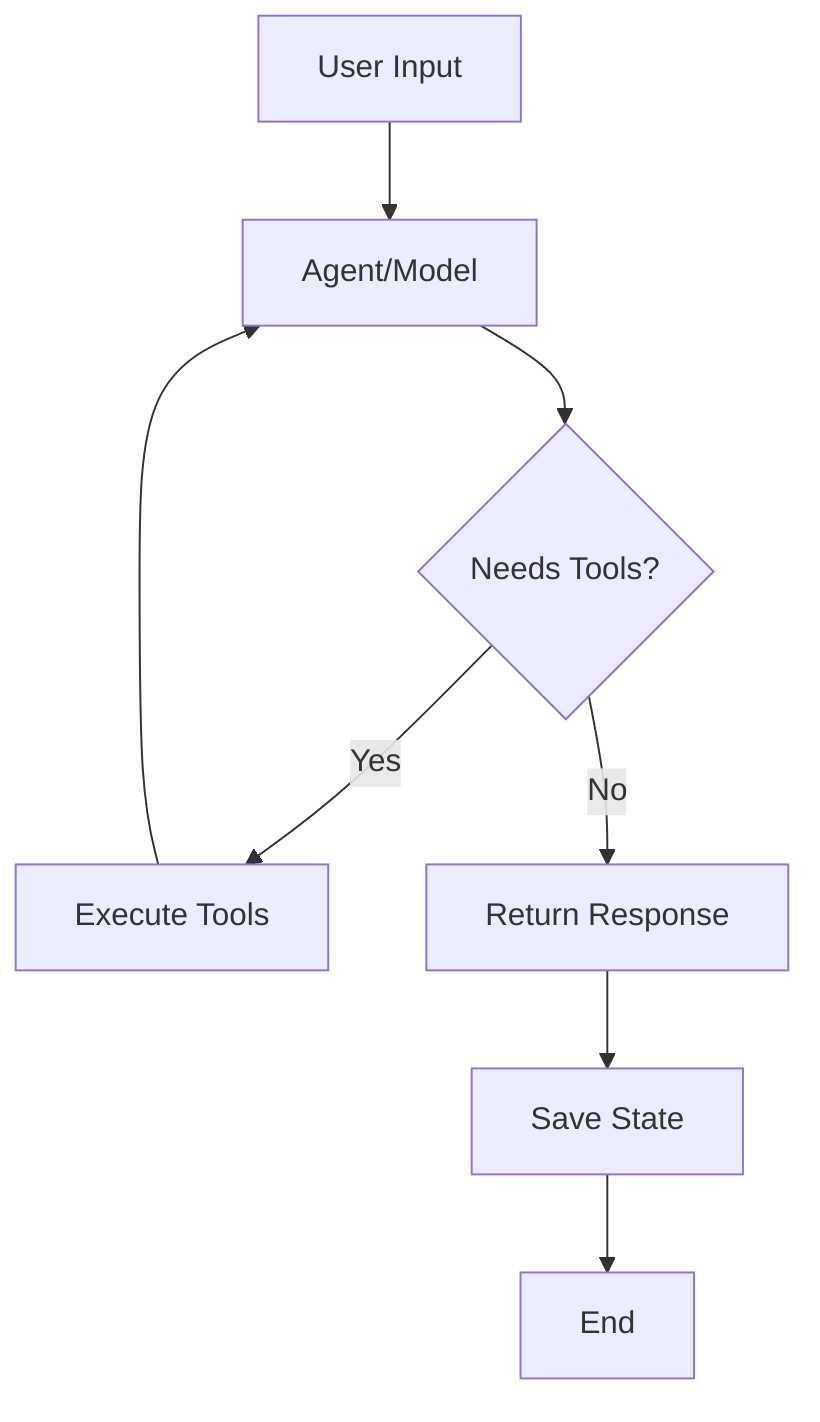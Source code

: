 flowchart TD
    A[User Input] --> B[Agent/Model]
    B --> C{Needs Tools?}
    C -->|Yes| D[Execute Tools]
    D --> B
    C -->|No| E[Return Response]
    E --> F[Save State]
    F --> G[End]